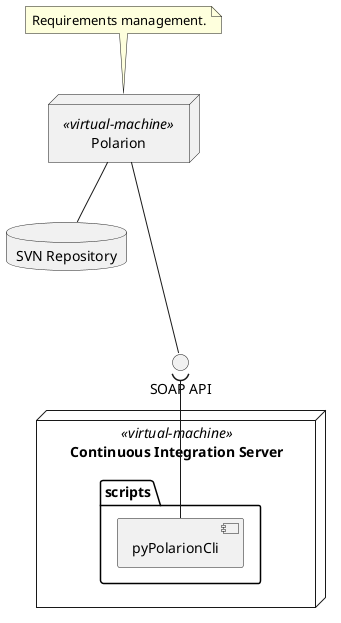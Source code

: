@startuml DeploymentDiagram

node "Polarion"<<virtual-machine>> as polarion
database "SVN Repository" as svnRepo

interface "SOAP API" as polarionSoapApi

polarion --- polarionSoapApi
polarion -- svnRepo

node "Continuous Integration Server"<<virtual-machine>> {

    package "scripts" {
        component "pyPolarionCli" as pyPolarionCli
    }
}

polarionSoapApi )-- pyPolarionCli

note top of polarion
    Requirements management.
end note


@enduml